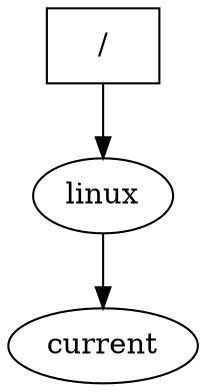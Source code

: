 /* Envoy connection bytecounts and claim trees
 * Host: druid-0.xeno.cl.cam.ac.uk:9922
 * Time: Fri Dec 29 16:57:19 2006
 */

/* Connections:
 *   druid-0.xeno.cl.cam.ac.uk:53219 CLIENT_IN:
 *     messages/bytes in     : 746748/12058695
 *     messages/bytes out    : 746747/254989082
 *   moonraider-0.xeno.cl.cam.ac.uk:9923 STORAGE_OUT:
 *     messages/bytes in     : 22821/112448278
 *     messages/bytes out    : 22821/534791
 *   skiing-0.xeno.cl.cam.ac.uk:9923 STORAGE_OUT:
 *     messages/bytes in     : 22874/113913644
 *     messages/bytes out    : 22874/536050
 *   druid-1.xeno.cl.cam.ac.uk:53540 CLIENT_IN:
 *     messages/bytes in     : 4/80
 *     messages/bytes out    : 4/223
 *   skiing-0.xeno.cl.cam.ac.uk:43988 CLIENT_IN:
 *     messages/bytes in     : 5/91
 *     messages/bytes out    : 5/314
 *   skiing-1.xeno.cl.cam.ac.uk:33276 CLIENT_IN:
 *     messages/bytes in     : 4/80
 *     messages/bytes out    : 4/223
 *   moonraider-0.xeno.cl.cam.ac.uk:9922 ENVOY_IN:
 *     messages/bytes in     : 9/181
 *     messages/bytes out    : 9/599
 */

/* lease root is / */
digraph _ {
  _ [shape=box];
  _ [label="/"];
  _ -> _linux;
  _linux [label="linux"];
  _linux -> _linux_current;
  _linux_current [label="current"];
}
